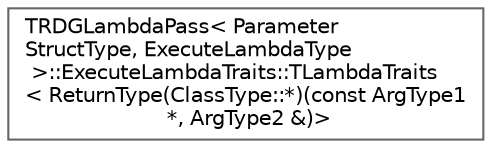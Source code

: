 digraph "Graphical Class Hierarchy"
{
 // INTERACTIVE_SVG=YES
 // LATEX_PDF_SIZE
  bgcolor="transparent";
  edge [fontname=Helvetica,fontsize=10,labelfontname=Helvetica,labelfontsize=10];
  node [fontname=Helvetica,fontsize=10,shape=box,height=0.2,width=0.4];
  rankdir="LR";
  Node0 [id="Node000000",label="TRDGLambdaPass\< Parameter\lStructType, ExecuteLambdaType\l \>::ExecuteLambdaTraits::TLambdaTraits\l\< ReturnType(ClassType::*)(const ArgType1\l *, ArgType2 &)\>",height=0.2,width=0.4,color="grey40", fillcolor="white", style="filled",URL="$d0/d18/structTRDGLambdaPass_1_1ExecuteLambdaTraits_1_1TLambdaTraits_3_01ReturnType_07ClassType_1_1_5_083aa7f411971d12672d8ee101d7dc81ce.html",tooltip=" "];
}
